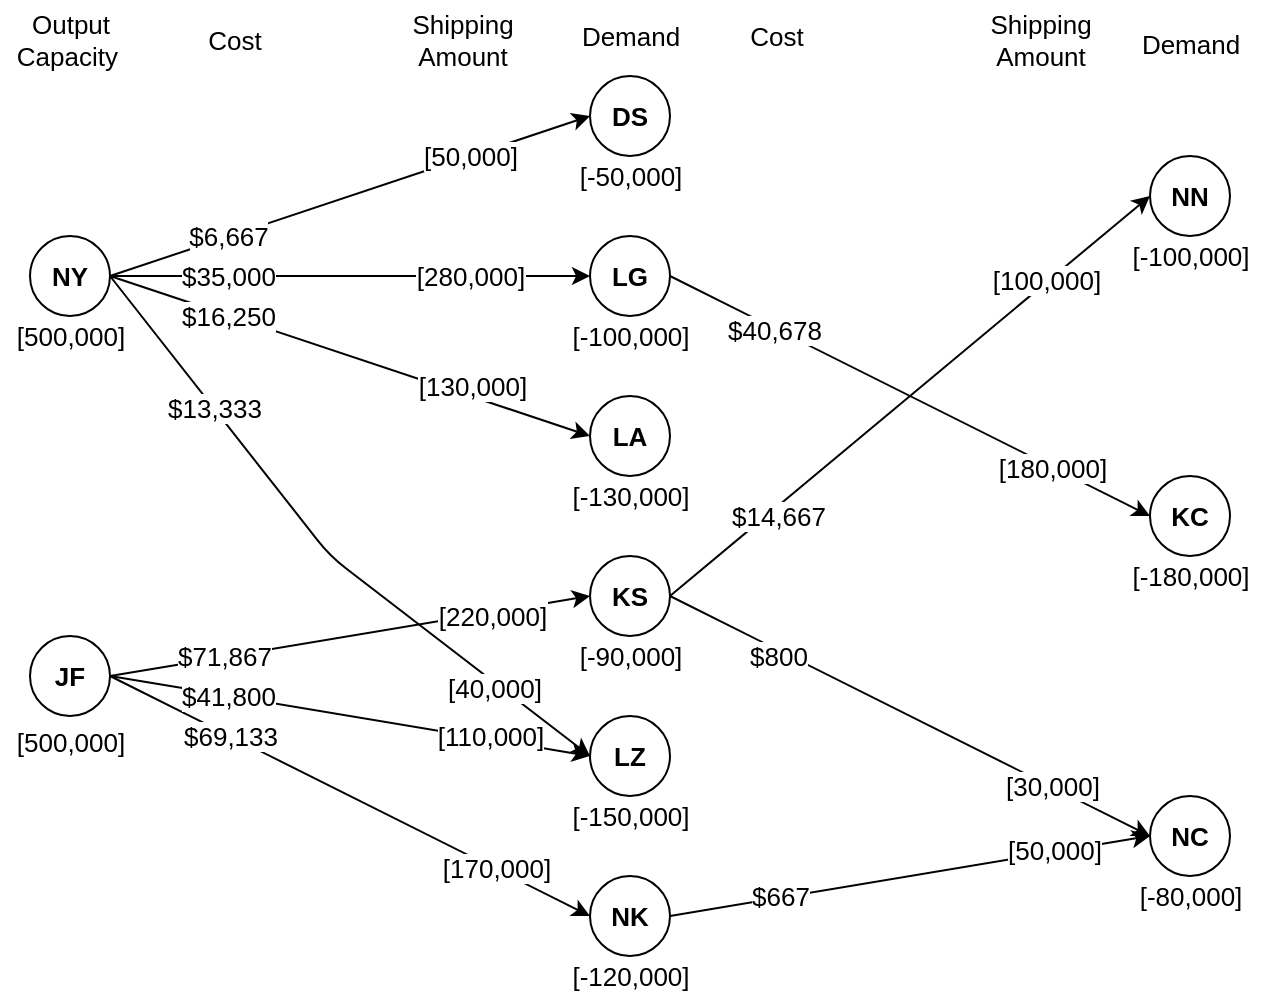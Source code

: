 <mxfile version="13.1.2" type="device"><diagram id="7iKviydUqDMevn2puxxS" name="Page-1"><mxGraphModel dx="946" dy="645" grid="0" gridSize="10" guides="1" tooltips="1" connect="1" arrows="1" fold="1" page="0" pageScale="1" pageWidth="827" pageHeight="1169" math="0" shadow="0"><root><mxCell id="0"/><mxCell id="1" parent="0"/><mxCell id="UqzAvomXdl2iG0lXPvhx-2" value="&lt;font style=&quot;font-size: 13px;&quot;&gt;&lt;b style=&quot;font-size: 13px;&quot;&gt;NY&lt;/b&gt;&lt;/font&gt;" style="ellipse;whiteSpace=wrap;html=1;aspect=fixed;fontSize=13;" parent="1" vertex="1"><mxGeometry x="40" y="120" width="40" height="40" as="geometry"/></mxCell><mxCell id="UqzAvomXdl2iG0lXPvhx-3" value="&lt;b&gt;JF&lt;/b&gt;" style="ellipse;whiteSpace=wrap;html=1;aspect=fixed;fontSize=13;" parent="1" vertex="1"><mxGeometry x="40" y="320" width="40" height="40" as="geometry"/></mxCell><mxCell id="UqzAvomXdl2iG0lXPvhx-4" value="&lt;font style=&quot;font-size: 13px&quot;&gt;&lt;b style=&quot;font-size: 13px&quot;&gt;LA&lt;/b&gt;&lt;/font&gt;" style="ellipse;whiteSpace=wrap;html=1;aspect=fixed;fontSize=13;" parent="1" vertex="1"><mxGeometry x="320" y="200" width="40" height="40" as="geometry"/></mxCell><mxCell id="UqzAvomXdl2iG0lXPvhx-5" value="&lt;font style=&quot;font-size: 13px&quot;&gt;&lt;b style=&quot;font-size: 13px&quot;&gt;LG&lt;/b&gt;&lt;/font&gt;" style="ellipse;whiteSpace=wrap;html=1;aspect=fixed;fontSize=13;" parent="1" vertex="1"><mxGeometry x="320" y="120" width="40" height="40" as="geometry"/></mxCell><mxCell id="UqzAvomXdl2iG0lXPvhx-6" value="&lt;font style=&quot;font-size: 13px&quot;&gt;&lt;b style=&quot;font-size: 13px&quot;&gt;DS&lt;/b&gt;&lt;/font&gt;" style="ellipse;whiteSpace=wrap;html=1;aspect=fixed;fontSize=13;" parent="1" vertex="1"><mxGeometry x="320" y="40" width="40" height="40" as="geometry"/></mxCell><mxCell id="UqzAvomXdl2iG0lXPvhx-7" value="&lt;font style=&quot;font-size: 13px&quot;&gt;&lt;b style=&quot;font-size: 13px&quot;&gt;NK&lt;/b&gt;&lt;/font&gt;" style="ellipse;whiteSpace=wrap;html=1;aspect=fixed;fontSize=13;" parent="1" vertex="1"><mxGeometry x="320" y="440" width="40" height="40" as="geometry"/></mxCell><mxCell id="UqzAvomXdl2iG0lXPvhx-8" value="&lt;font style=&quot;font-size: 13px&quot;&gt;&lt;b style=&quot;font-size: 13px&quot;&gt;LZ&lt;/b&gt;&lt;/font&gt;" style="ellipse;whiteSpace=wrap;html=1;aspect=fixed;fontSize=13;" parent="1" vertex="1"><mxGeometry x="320" y="360" width="40" height="40" as="geometry"/></mxCell><mxCell id="UqzAvomXdl2iG0lXPvhx-9" value="&lt;font style=&quot;font-size: 13px&quot;&gt;&lt;b style=&quot;font-size: 13px&quot;&gt;KS&lt;/b&gt;&lt;/font&gt;" style="ellipse;whiteSpace=wrap;html=1;aspect=fixed;fontSize=13;" parent="1" vertex="1"><mxGeometry x="320" y="280" width="40" height="40" as="geometry"/></mxCell><mxCell id="UqzAvomXdl2iG0lXPvhx-11" value="&lt;font style=&quot;font-size: 13px&quot;&gt;&lt;b style=&quot;font-size: 13px&quot;&gt;NC&lt;/b&gt;&lt;/font&gt;" style="ellipse;whiteSpace=wrap;html=1;aspect=fixed;fontSize=13;" parent="1" vertex="1"><mxGeometry x="600" y="400" width="40" height="40" as="geometry"/></mxCell><mxCell id="UqzAvomXdl2iG0lXPvhx-12" value="&lt;font style=&quot;font-size: 13px&quot;&gt;&lt;b style=&quot;font-size: 13px&quot;&gt;KC&lt;/b&gt;&lt;/font&gt;" style="ellipse;whiteSpace=wrap;html=1;aspect=fixed;fontSize=13;" parent="1" vertex="1"><mxGeometry x="600" y="240" width="40" height="40" as="geometry"/></mxCell><mxCell id="UqzAvomXdl2iG0lXPvhx-13" value="&lt;font style=&quot;font-size: 13px&quot;&gt;&lt;b style=&quot;font-size: 13px&quot;&gt;NN&lt;/b&gt;&lt;/font&gt;" style="ellipse;whiteSpace=wrap;html=1;aspect=fixed;fontSize=13;" parent="1" vertex="1"><mxGeometry x="600" y="80" width="40" height="40" as="geometry"/></mxCell><mxCell id="UqzAvomXdl2iG0lXPvhx-14" value="Output&lt;br&gt;Capacity&amp;nbsp;" style="text;html=1;align=center;verticalAlign=middle;resizable=0;points=[];autosize=1;fontSize=13;" parent="1" vertex="1"><mxGeometry x="25" y="2" width="70" height="40" as="geometry"/></mxCell><mxCell id="UqzAvomXdl2iG0lXPvhx-15" value="[500,000]" style="text;html=1;align=center;verticalAlign=middle;resizable=0;points=[];autosize=1;fontSize=13;" parent="1" vertex="1"><mxGeometry x="25" y="160" width="70" height="20" as="geometry"/></mxCell><mxCell id="UqzAvomXdl2iG0lXPvhx-16" value="[500,000]" style="text;html=1;align=center;verticalAlign=middle;resizable=0;points=[];autosize=1;fontSize=13;" parent="1" vertex="1"><mxGeometry x="25" y="363" width="70" height="20" as="geometry"/></mxCell><mxCell id="UqzAvomXdl2iG0lXPvhx-17" value="" style="endArrow=classic;html=1;fontSize=13;entryX=0;entryY=0.5;entryDx=0;entryDy=0;exitX=1;exitY=0.5;exitDx=0;exitDy=0;" parent="1" source="UqzAvomXdl2iG0lXPvhx-2" target="UqzAvomXdl2iG0lXPvhx-6" edge="1"><mxGeometry width="50" height="50" relative="1" as="geometry"><mxPoint x="120" y="140" as="sourcePoint"/><mxPoint x="170" y="90" as="targetPoint"/></mxGeometry></mxCell><mxCell id="UqzAvomXdl2iG0lXPvhx-44" value="$6,667" style="edgeLabel;html=1;align=center;verticalAlign=middle;resizable=0;points=[];fontSize=13;" parent="UqzAvomXdl2iG0lXPvhx-17" vertex="1" connectable="0"><mxGeometry x="-0.573" relative="1" as="geometry"><mxPoint x="7.11" y="-2.85" as="offset"/></mxGeometry></mxCell><mxCell id="UqzAvomXdl2iG0lXPvhx-45" value="[50,000]" style="edgeLabel;html=1;align=center;verticalAlign=middle;resizable=0;points=[];fontSize=13;" parent="UqzAvomXdl2iG0lXPvhx-17" vertex="1" connectable="0"><mxGeometry x="0.413" relative="1" as="geometry"><mxPoint x="10.19" y="-3.4" as="offset"/></mxGeometry></mxCell><mxCell id="UqzAvomXdl2iG0lXPvhx-18" value="" style="endArrow=classic;html=1;fontSize=13;entryX=0;entryY=0.5;entryDx=0;entryDy=0;exitX=1;exitY=0.5;exitDx=0;exitDy=0;" parent="1" source="UqzAvomXdl2iG0lXPvhx-2" target="UqzAvomXdl2iG0lXPvhx-5" edge="1"><mxGeometry width="50" height="50" relative="1" as="geometry"><mxPoint x="120" y="140" as="sourcePoint"/><mxPoint x="170" y="90" as="targetPoint"/></mxGeometry></mxCell><mxCell id="UqzAvomXdl2iG0lXPvhx-47" value="$35,000" style="edgeLabel;html=1;align=center;verticalAlign=middle;resizable=0;points=[];fontSize=13;" parent="UqzAvomXdl2iG0lXPvhx-18" vertex="1" connectable="0"><mxGeometry x="-0.55" relative="1" as="geometry"><mxPoint x="5.24" as="offset"/></mxGeometry></mxCell><mxCell id="UqzAvomXdl2iG0lXPvhx-48" value="[280,000]" style="edgeLabel;html=1;align=center;verticalAlign=middle;resizable=0;points=[];fontSize=13;" parent="UqzAvomXdl2iG0lXPvhx-18" vertex="1" connectable="0"><mxGeometry x="0.307" relative="1" as="geometry"><mxPoint x="23" as="offset"/></mxGeometry></mxCell><mxCell id="UqzAvomXdl2iG0lXPvhx-19" value="[-50,000]" style="text;html=1;align=center;verticalAlign=middle;resizable=0;points=[];autosize=1;fontSize=13;" parent="1" vertex="1"><mxGeometry x="305" y="80" width="70" height="20" as="geometry"/></mxCell><mxCell id="UqzAvomXdl2iG0lXPvhx-20" value="[-100,000]" style="text;html=1;align=center;verticalAlign=middle;resizable=0;points=[];autosize=1;fontSize=13;" parent="1" vertex="1"><mxGeometry x="305" y="160" width="70" height="20" as="geometry"/></mxCell><mxCell id="UqzAvomXdl2iG0lXPvhx-22" value="[-130,000]" style="text;html=1;align=center;verticalAlign=middle;resizable=0;points=[];autosize=1;fontSize=13;" parent="1" vertex="1"><mxGeometry x="305" y="240" width="70" height="20" as="geometry"/></mxCell><mxCell id="UqzAvomXdl2iG0lXPvhx-23" value="[-90,000]" style="text;html=1;align=center;verticalAlign=middle;resizable=0;points=[];autosize=1;fontSize=13;" parent="1" vertex="1"><mxGeometry x="305" y="320" width="70" height="20" as="geometry"/></mxCell><mxCell id="UqzAvomXdl2iG0lXPvhx-24" value="[-150,000]" style="text;html=1;align=center;verticalAlign=middle;resizable=0;points=[];autosize=1;fontSize=13;" parent="1" vertex="1"><mxGeometry x="305" y="400" width="70" height="20" as="geometry"/></mxCell><mxCell id="UqzAvomXdl2iG0lXPvhx-25" value="[-120,000]" style="text;html=1;align=center;verticalAlign=middle;resizable=0;points=[];autosize=1;fontSize=13;" parent="1" vertex="1"><mxGeometry x="305" y="480" width="70" height="20" as="geometry"/></mxCell><mxCell id="UqzAvomXdl2iG0lXPvhx-26" value="[-100,000]" style="text;html=1;align=center;verticalAlign=middle;resizable=0;points=[];autosize=1;fontSize=13;" parent="1" vertex="1"><mxGeometry x="585" y="120" width="70" height="20" as="geometry"/></mxCell><mxCell id="UqzAvomXdl2iG0lXPvhx-27" value="&lt;span style=&quot;color: rgba(0 , 0 , 0 , 0) ; font-family: monospace ; font-size: 0px&quot;&gt;%3CmxGraphModel%3E%3Croot%3E%3CmxCell%20id%3D%220%22%2F%3E%3CmxCell%20id%3D%221%22%20parent%3D%220%22%2F%3E%3CmxCell%20id%3D%222%22%20value%3D%22%5B-130%2C000%5D%22%20style%3D%22text%3Bhtml%3D1%3Balign%3Dcenter%3BverticalAlign%3Dmiddle%3Bresizable%3D0%3Bpoints%3D%5B%5D%3Bautosize%3D1%3BfontSize%3D13%3B%22%20vertex%3D%221%22%20parent%3D%221%22%3E%3CmxGeometry%20x%3D%22305%22%20y%3D%22240%22%20width%3D%2270%22%20height%3D%2220%22%20as%3D%22geometry%22%2F%3E%3C%2FmxCell%3E%3C%2Froot%3E%3C%2FmxGraphModel%3E&lt;/span&gt;&lt;span style=&quot;color: rgba(0 , 0 , 0 , 0) ; font-family: monospace ; font-size: 0px&quot;&gt;%3CmxGraphModel%3E%3Croot%3E%3CmxCell%20id%3D%220%22%2F%3E%3CmxCell%20id%3D%221%22%20parent%3D%220%22%2F%3E%3CmxCell%20id%3D%222%22%20value%3D%22%5B-130%2C000%5D%22%20style%3D%22text%3Bhtml%3D1%3Balign%3Dcenter%3BverticalAlign%3Dmiddle%3Bresizable%3D0%3Bpoints%3D%5B%5D%3Bautosize%3D1%3BfontSize%3D13%3B%22%20vertex%3D%221%22%20parent%3D%221%22%3E%3CmxGeometry%20x%3D%22305%22%20y%3D%22240%22%20width%3D%2270%22%20height%3D%2220%22%20as%3D%22geometry%22%2F%3E%3C%2FmxCell%3E%3C%2Froot%3E%3C%2FmxGraphModel%3&lt;/span&gt;" style="text;html=1;align=center;verticalAlign=middle;resizable=0;points=[];autosize=1;fontSize=13;" parent="1" vertex="1"><mxGeometry x="590" y="289" width="20" height="30" as="geometry"/></mxCell><mxCell id="UqzAvomXdl2iG0lXPvhx-28" value="[-180,000]" style="text;html=1;align=center;verticalAlign=middle;resizable=0;points=[];autosize=1;fontSize=13;" parent="1" vertex="1"><mxGeometry x="585" y="280" width="70" height="20" as="geometry"/></mxCell><mxCell id="UqzAvomXdl2iG0lXPvhx-30" value="[-80,000]" style="text;html=1;align=center;verticalAlign=middle;resizable=0;points=[];autosize=1;fontSize=13;" parent="1" vertex="1"><mxGeometry x="585" y="440" width="70" height="20" as="geometry"/></mxCell><mxCell id="UqzAvomXdl2iG0lXPvhx-33" value="Cost" style="text;html=1;align=center;verticalAlign=middle;resizable=0;points=[];autosize=1;fontSize=13;" parent="1" vertex="1"><mxGeometry x="123" y="12" width="37" height="20" as="geometry"/></mxCell><mxCell id="UqzAvomXdl2iG0lXPvhx-34" value="Shipping&lt;br&gt;Amount" style="text;html=1;align=center;verticalAlign=middle;resizable=0;points=[];autosize=1;fontSize=13;" parent="1" vertex="1"><mxGeometry x="225" y="4" width="61" height="36" as="geometry"/></mxCell><mxCell id="UqzAvomXdl2iG0lXPvhx-35" value="Demand" style="text;html=1;align=center;verticalAlign=middle;resizable=0;points=[];autosize=1;fontSize=13;" parent="1" vertex="1"><mxGeometry x="310" y="10" width="60" height="20" as="geometry"/></mxCell><mxCell id="UqzAvomXdl2iG0lXPvhx-36" value="Cost" style="text;html=1;align=center;verticalAlign=middle;resizable=0;points=[];autosize=1;fontSize=13;" parent="1" vertex="1"><mxGeometry x="393" y="10" width="40" height="20" as="geometry"/></mxCell><mxCell id="UqzAvomXdl2iG0lXPvhx-37" value="Shipping&lt;br&gt;Amount" style="text;html=1;align=center;verticalAlign=middle;resizable=0;points=[];autosize=1;fontSize=13;" parent="1" vertex="1"><mxGeometry x="514" y="4" width="61" height="36" as="geometry"/></mxCell><mxCell id="UqzAvomXdl2iG0lXPvhx-38" value="Demand" style="text;html=1;align=center;verticalAlign=middle;resizable=0;points=[];autosize=1;fontSize=13;" parent="1" vertex="1"><mxGeometry x="590" y="14" width="60" height="20" as="geometry"/></mxCell><mxCell id="UqzAvomXdl2iG0lXPvhx-49" value="" style="endArrow=classic;html=1;fontSize=13;entryX=0;entryY=0.5;entryDx=0;entryDy=0;" parent="1" target="UqzAvomXdl2iG0lXPvhx-4" edge="1"><mxGeometry width="50" height="50" relative="1" as="geometry"><mxPoint x="80" y="140" as="sourcePoint"/><mxPoint x="170" y="90" as="targetPoint"/></mxGeometry></mxCell><mxCell id="UqzAvomXdl2iG0lXPvhx-50" value="$16,250" style="edgeLabel;html=1;align=center;verticalAlign=middle;resizable=0;points=[];fontSize=13;" parent="UqzAvomXdl2iG0lXPvhx-49" vertex="1" connectable="0"><mxGeometry x="-0.558" y="-1" relative="1" as="geometry"><mxPoint x="6.16" y="1.39" as="offset"/></mxGeometry></mxCell><mxCell id="UqzAvomXdl2iG0lXPvhx-51" value="[130,000]" style="edgeLabel;html=1;align=center;verticalAlign=middle;resizable=0;points=[];fontSize=13;" parent="UqzAvomXdl2iG0lXPvhx-49" vertex="1" connectable="0"><mxGeometry x="0.394" y="1" relative="1" as="geometry"><mxPoint x="12.72" as="offset"/></mxGeometry></mxCell><mxCell id="UqzAvomXdl2iG0lXPvhx-52" value="" style="endArrow=classic;html=1;fontSize=13;exitX=1;exitY=0.5;exitDx=0;exitDy=0;" parent="1" source="UqzAvomXdl2iG0lXPvhx-2" edge="1"><mxGeometry width="50" height="50" relative="1" as="geometry"><mxPoint x="120" y="140" as="sourcePoint"/><mxPoint x="320" y="380" as="targetPoint"/><Array as="points"><mxPoint x="190" y="280"/></Array></mxGeometry></mxCell><mxCell id="UqzAvomXdl2iG0lXPvhx-53" value="$13,333" style="edgeLabel;html=1;align=center;verticalAlign=middle;resizable=0;points=[];fontSize=13;" parent="UqzAvomXdl2iG0lXPvhx-52" vertex="1" connectable="0"><mxGeometry x="-0.587" relative="1" as="geometry"><mxPoint x="8.5" y="10.2" as="offset"/></mxGeometry></mxCell><mxCell id="UqzAvomXdl2iG0lXPvhx-54" value="[40,000]" style="edgeLabel;html=1;align=center;verticalAlign=middle;resizable=0;points=[];fontSize=13;" parent="UqzAvomXdl2iG0lXPvhx-52" vertex="1" connectable="0"><mxGeometry x="0.433" relative="1" as="geometry"><mxPoint x="28.93" y="25.35" as="offset"/></mxGeometry></mxCell><mxCell id="UqzAvomXdl2iG0lXPvhx-55" value="" style="endArrow=classic;html=1;fontSize=13;entryX=0;entryY=0.5;entryDx=0;entryDy=0;exitX=1;exitY=0.5;exitDx=0;exitDy=0;" parent="1" source="UqzAvomXdl2iG0lXPvhx-3" target="UqzAvomXdl2iG0lXPvhx-7" edge="1"><mxGeometry width="50" height="50" relative="1" as="geometry"><mxPoint x="120" y="140" as="sourcePoint"/><mxPoint x="170" y="90" as="targetPoint"/></mxGeometry></mxCell><mxCell id="UqzAvomXdl2iG0lXPvhx-61" value="$69,133" style="edgeLabel;html=1;align=center;verticalAlign=middle;resizable=0;points=[];fontSize=13;" parent="UqzAvomXdl2iG0lXPvhx-55" vertex="1" connectable="0"><mxGeometry x="-0.537" y="-1" relative="1" as="geometry"><mxPoint x="4.39" y="1.47" as="offset"/></mxGeometry></mxCell><mxCell id="UqzAvomXdl2iG0lXPvhx-64" value="[170,000]" style="edgeLabel;html=1;align=center;verticalAlign=middle;resizable=0;points=[];fontSize=13;" parent="UqzAvomXdl2iG0lXPvhx-55" vertex="1" connectable="0"><mxGeometry x="0.607" relative="1" as="geometry"><mxPoint y="-1" as="offset"/></mxGeometry></mxCell><mxCell id="UqzAvomXdl2iG0lXPvhx-57" value="" style="endArrow=classic;html=1;fontSize=13;entryX=0;entryY=0.5;entryDx=0;entryDy=0;" parent="1" target="UqzAvomXdl2iG0lXPvhx-9" edge="1"><mxGeometry width="50" height="50" relative="1" as="geometry"><mxPoint x="80" y="340" as="sourcePoint"/><mxPoint x="170" y="290" as="targetPoint"/></mxGeometry></mxCell><mxCell id="UqzAvomXdl2iG0lXPvhx-59" value="$71,867" style="edgeLabel;html=1;align=center;verticalAlign=middle;resizable=0;points=[];fontSize=13;" parent="UqzAvomXdl2iG0lXPvhx-57" vertex="1" connectable="0"><mxGeometry x="-0.659" relative="1" as="geometry"><mxPoint x="16.19" y="-3.24" as="offset"/></mxGeometry></mxCell><mxCell id="UqzAvomXdl2iG0lXPvhx-62" value="[220,000]" style="edgeLabel;html=1;align=center;verticalAlign=middle;resizable=0;points=[];fontSize=13;" parent="UqzAvomXdl2iG0lXPvhx-57" vertex="1" connectable="0"><mxGeometry x="0.638" y="1" relative="1" as="geometry"><mxPoint x="-6.13" y="3.7" as="offset"/></mxGeometry></mxCell><mxCell id="UqzAvomXdl2iG0lXPvhx-58" value="" style="endArrow=classic;html=1;fontSize=13;" parent="1" edge="1"><mxGeometry width="50" height="50" relative="1" as="geometry"><mxPoint x="80" y="340" as="sourcePoint"/><mxPoint x="320" y="380" as="targetPoint"/></mxGeometry></mxCell><mxCell id="UqzAvomXdl2iG0lXPvhx-60" value="$41,800" style="edgeLabel;html=1;align=center;verticalAlign=middle;resizable=0;points=[];fontSize=13;" parent="UqzAvomXdl2iG0lXPvhx-58" vertex="1" connectable="0"><mxGeometry x="-0.568" y="-1" relative="1" as="geometry"><mxPoint x="6.92" as="offset"/></mxGeometry></mxCell><mxCell id="UqzAvomXdl2iG0lXPvhx-63" value="[110,000]" style="edgeLabel;html=1;align=center;verticalAlign=middle;resizable=0;points=[];fontSize=13;" parent="UqzAvomXdl2iG0lXPvhx-58" vertex="1" connectable="0"><mxGeometry x="0.481" relative="1" as="geometry"><mxPoint x="12.45" as="offset"/></mxGeometry></mxCell><mxCell id="UqzAvomXdl2iG0lXPvhx-65" value="" style="endArrow=classic;html=1;fontSize=13;entryX=0;entryY=0.5;entryDx=0;entryDy=0;" parent="1" target="UqzAvomXdl2iG0lXPvhx-12" edge="1"><mxGeometry width="50" height="50" relative="1" as="geometry"><mxPoint x="360" y="140" as="sourcePoint"/><mxPoint x="410" y="90" as="targetPoint"/></mxGeometry></mxCell><mxCell id="UqzAvomXdl2iG0lXPvhx-70" value="$40,678" style="edgeLabel;html=1;align=center;verticalAlign=middle;resizable=0;points=[];fontSize=13;" parent="UqzAvomXdl2iG0lXPvhx-65" vertex="1" connectable="0"><mxGeometry x="-0.563" y="-1" relative="1" as="geometry"><mxPoint as="offset"/></mxGeometry></mxCell><mxCell id="UqzAvomXdl2iG0lXPvhx-75" value="[180,000]" style="edgeLabel;html=1;align=center;verticalAlign=middle;resizable=0;points=[];fontSize=13;" parent="UqzAvomXdl2iG0lXPvhx-65" vertex="1" connectable="0"><mxGeometry x="0.593" relative="1" as="geometry"><mxPoint as="offset"/></mxGeometry></mxCell><mxCell id="UqzAvomXdl2iG0lXPvhx-66" value="" style="endArrow=classic;html=1;fontSize=13;entryX=0;entryY=0.5;entryDx=0;entryDy=0;" parent="1" target="UqzAvomXdl2iG0lXPvhx-13" edge="1"><mxGeometry width="50" height="50" relative="1" as="geometry"><mxPoint x="360" y="300" as="sourcePoint"/><mxPoint x="410" y="250" as="targetPoint"/></mxGeometry></mxCell><mxCell id="UqzAvomXdl2iG0lXPvhx-71" value="$14,667" style="edgeLabel;html=1;align=center;verticalAlign=middle;resizable=0;points=[];fontSize=13;" parent="UqzAvomXdl2iG0lXPvhx-66" vertex="1" connectable="0"><mxGeometry x="-0.628" y="1" relative="1" as="geometry"><mxPoint x="10.08" y="-2.1" as="offset"/></mxGeometry></mxCell><mxCell id="UqzAvomXdl2iG0lXPvhx-76" value="[100,000]" style="edgeLabel;html=1;align=center;verticalAlign=middle;resizable=0;points=[];fontSize=13;" parent="UqzAvomXdl2iG0lXPvhx-66" vertex="1" connectable="0"><mxGeometry x="0.572" y="1" relative="1" as="geometry"><mxPoint as="offset"/></mxGeometry></mxCell><mxCell id="UqzAvomXdl2iG0lXPvhx-67" value="" style="endArrow=classic;html=1;fontSize=13;entryX=0;entryY=0.5;entryDx=0;entryDy=0;" parent="1" target="UqzAvomXdl2iG0lXPvhx-11" edge="1"><mxGeometry width="50" height="50" relative="1" as="geometry"><mxPoint x="360" y="300" as="sourcePoint"/><mxPoint x="410" y="250" as="targetPoint"/></mxGeometry></mxCell><mxCell id="UqzAvomXdl2iG0lXPvhx-72" value="$800" style="edgeLabel;html=1;align=center;verticalAlign=middle;resizable=0;points=[];fontSize=13;" parent="UqzAvomXdl2iG0lXPvhx-67" vertex="1" connectable="0"><mxGeometry x="-0.613" y="1" relative="1" as="geometry"><mxPoint x="7.04" y="7.64" as="offset"/></mxGeometry></mxCell><mxCell id="UqzAvomXdl2iG0lXPvhx-77" value="[30,000]" style="edgeLabel;html=1;align=center;verticalAlign=middle;resizable=0;points=[];fontSize=13;" parent="UqzAvomXdl2iG0lXPvhx-67" vertex="1" connectable="0"><mxGeometry x="0.587" y="1" relative="1" as="geometry"><mxPoint as="offset"/></mxGeometry></mxCell><mxCell id="UqzAvomXdl2iG0lXPvhx-68" value="" style="endArrow=classic;html=1;fontSize=13;" parent="1" edge="1"><mxGeometry width="50" height="50" relative="1" as="geometry"><mxPoint x="360" y="460" as="sourcePoint"/><mxPoint x="600" y="420" as="targetPoint"/></mxGeometry></mxCell><mxCell id="UqzAvomXdl2iG0lXPvhx-73" value="$667" style="edgeLabel;html=1;align=center;verticalAlign=middle;resizable=0;points=[];fontSize=13;" parent="UqzAvomXdl2iG0lXPvhx-68" vertex="1" connectable="0"><mxGeometry x="-0.569" y="-2" relative="1" as="geometry"><mxPoint x="2.38" y="-3.42" as="offset"/></mxGeometry></mxCell><mxCell id="UqzAvomXdl2iG0lXPvhx-78" value="[50,000]" style="edgeLabel;html=1;align=center;verticalAlign=middle;resizable=0;points=[];fontSize=13;" parent="UqzAvomXdl2iG0lXPvhx-68" vertex="1" connectable="0"><mxGeometry x="0.601" y="1" relative="1" as="geometry"><mxPoint as="offset"/></mxGeometry></mxCell></root></mxGraphModel></diagram></mxfile>